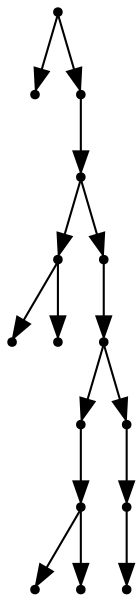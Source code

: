 digraph {
  15 [shape=point];
  0 [shape=point];
  14 [shape=point];
  13 [shape=point];
  3 [shape=point];
  1 [shape=point];
  2 [shape=point];
  12 [shape=point];
  11 [shape=point];
  7 [shape=point];
  6 [shape=point];
  4 [shape=point];
  5 [shape=point];
  10 [shape=point];
  9 [shape=point];
  8 [shape=point];
15 -> 0;
15 -> 14;
14 -> 13;
13 -> 3;
3 -> 1;
3 -> 2;
13 -> 12;
12 -> 11;
11 -> 7;
7 -> 6;
6 -> 4;
6 -> 5;
11 -> 10;
10 -> 9;
9 -> 8;
}
